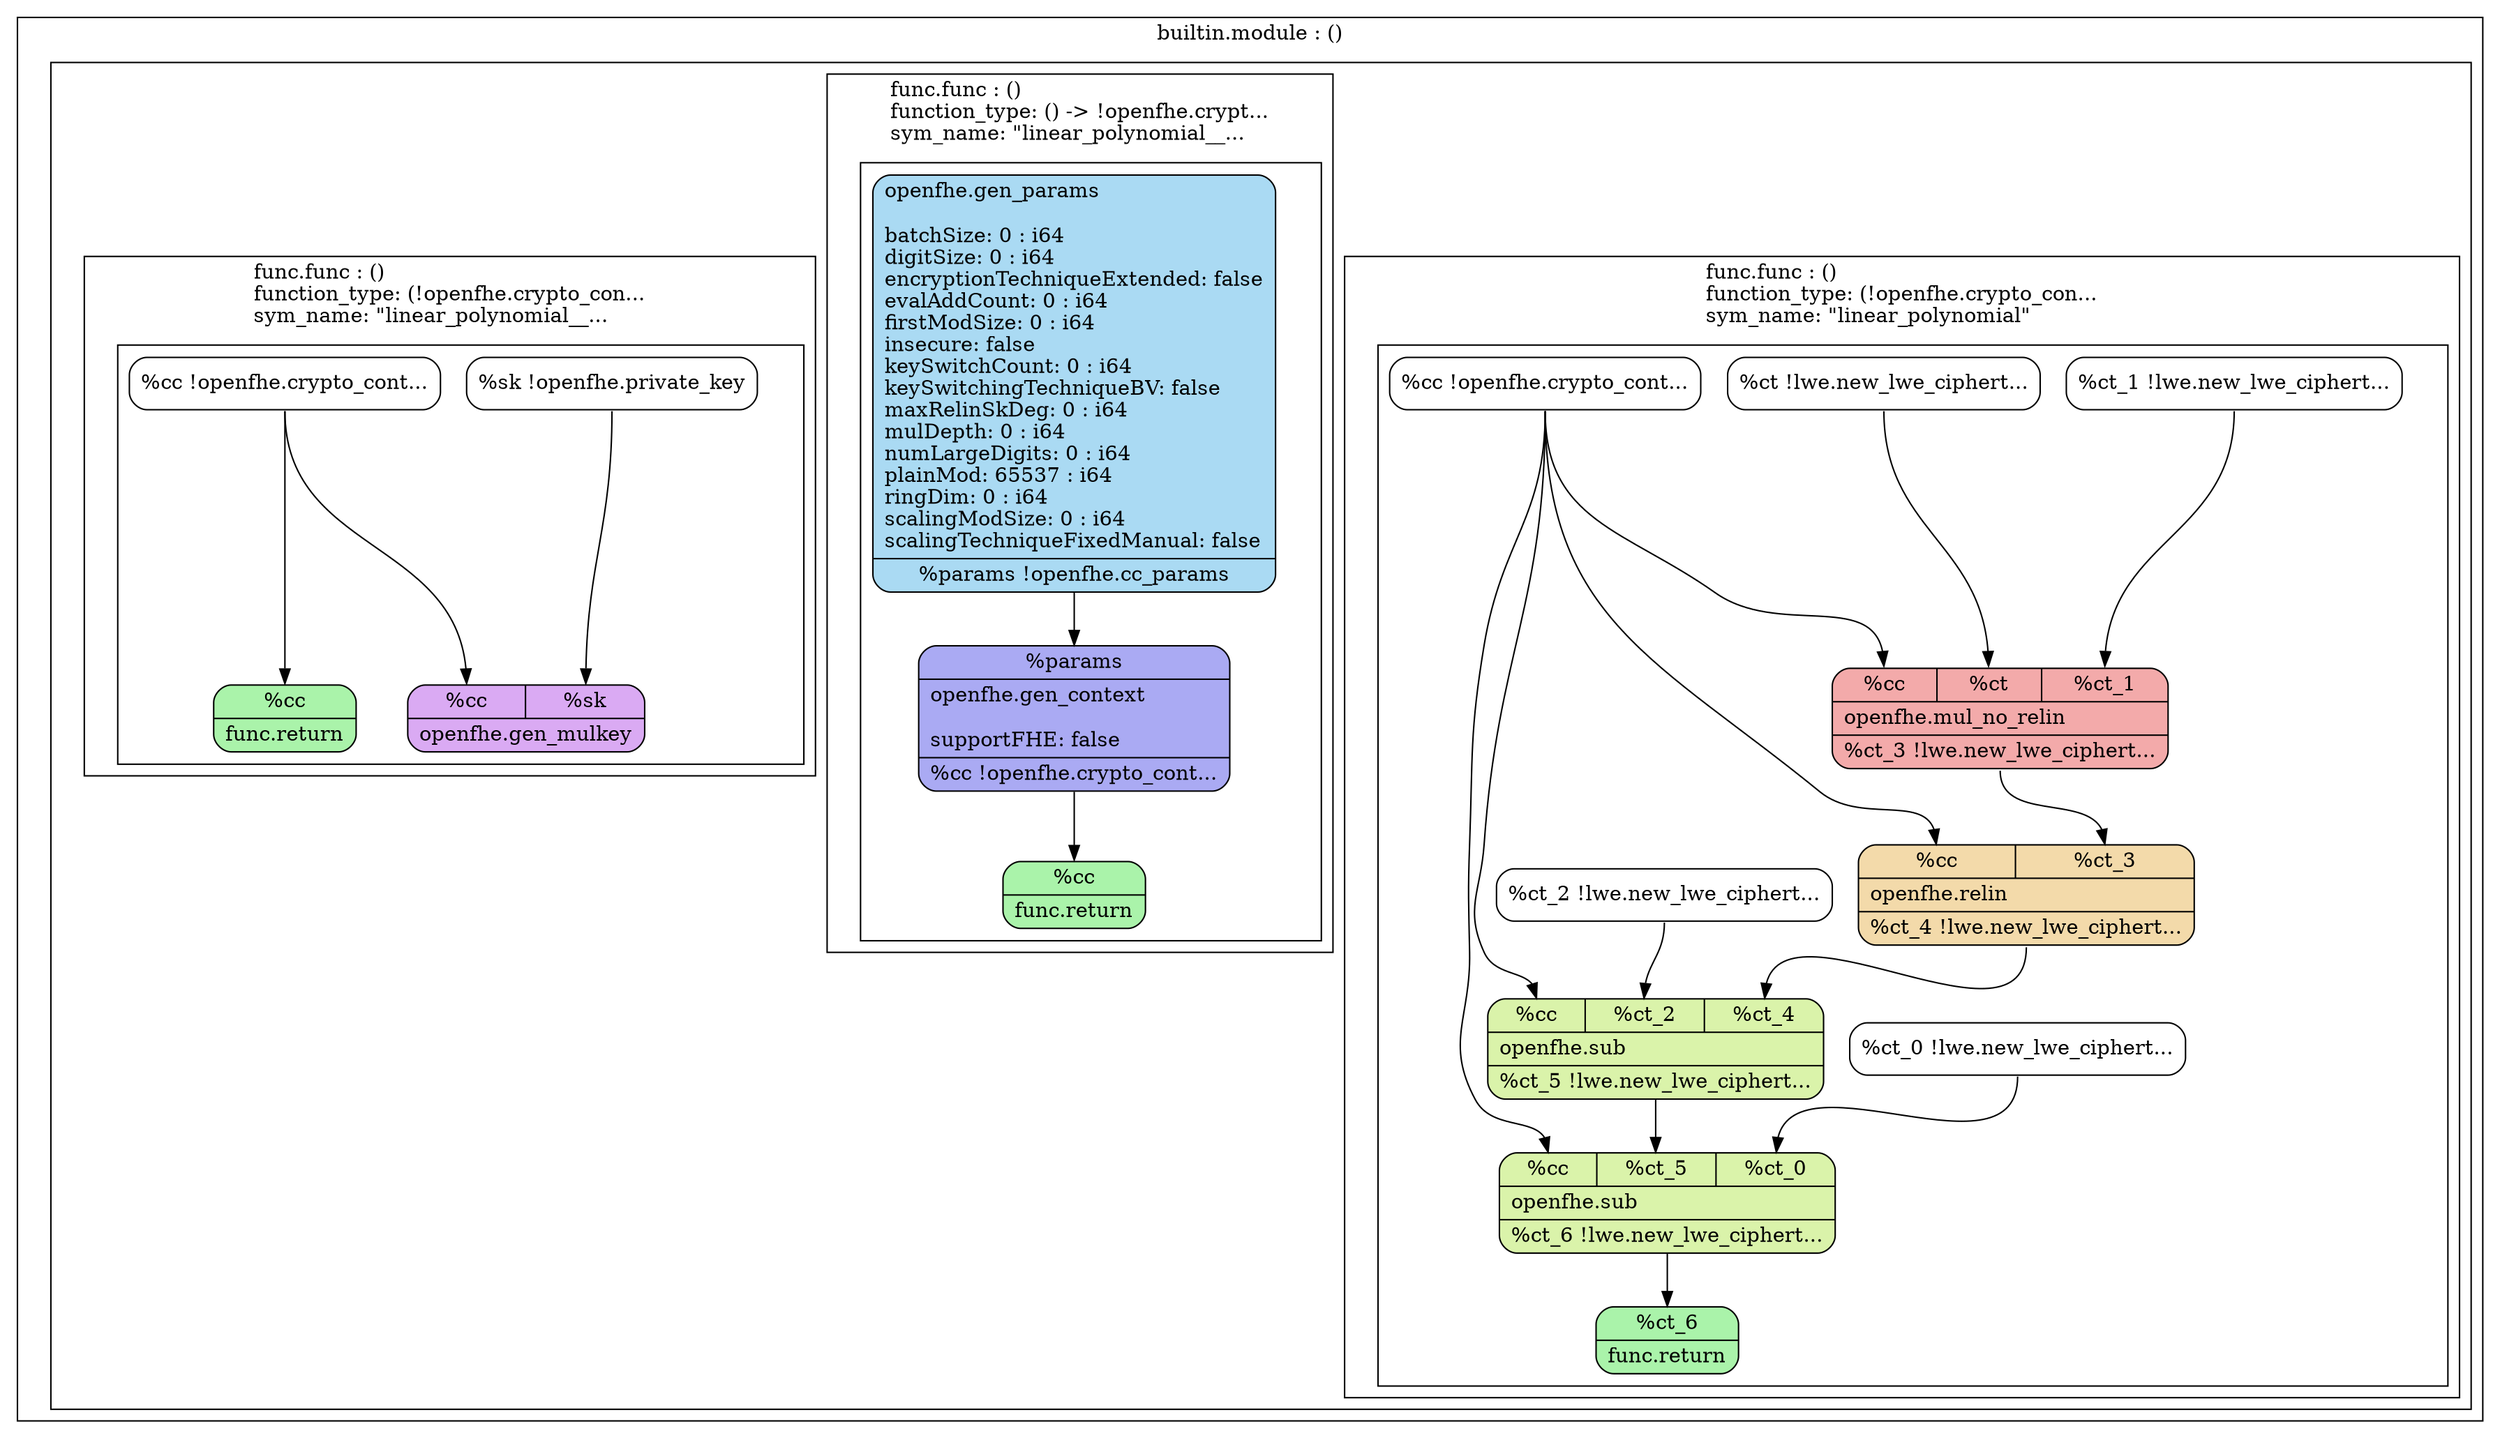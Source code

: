 digraph G {
  compound = true;
  subgraph cluster_1 {
    v2 [label = " ", shape = plain];
    label = "builtin.module : ()\l";
    subgraph cluster_3 {
      v4 [label = " ", shape = plain];
      label = "";
      subgraph cluster_5 {
        v6 [label = " ", shape = plain];
        label = "func.func : ()\lfunction_type: (!openfhe.crypto_con...\lsym_name: \"linear_polynomial\"\l";
        subgraph cluster_7 {
          v8 [label = " ", shape = plain];
          label = "";
          v9 [label = "<res_cc> %cc !openfhe.crypto_cont...", shape = Mrecord];
          v10 [label = "<res_ct> %ct !lwe.new_lwe_ciphert...", shape = Mrecord];
          v11 [label = "<res_ct_0> %ct_0 !lwe.new_lwe_ciphert...", shape = Mrecord];
          v12 [label = "<res_ct_1> %ct_1 !lwe.new_lwe_ciphert...", shape = Mrecord];
          v13 [label = "<res_ct_2> %ct_2 !lwe.new_lwe_ciphert...", shape = Mrecord];
          v14 [fillcolor = "0.000000 0.3 0.95", label = "{{<arg_cc> %cc|<arg_ct> %ct|<arg_ct_1> %ct_1}|openfhe.mul_no_relin\l|{<res_ct_3> %ct_3 !lwe.new_lwe_ciphert...}}", shape = Mrecord, style = filled];
          v15 [fillcolor = "0.111111 0.3 0.95", label = "{{<arg_cc> %cc|<arg_ct_3> %ct_3}|openfhe.relin\l|{<res_ct_4> %ct_4 !lwe.new_lwe_ciphert...}}", shape = Mrecord, style = filled];
          v16 [fillcolor = "0.222222 0.3 0.95", label = "{{<arg_cc> %cc|<arg_ct_2> %ct_2|<arg_ct_4> %ct_4}|openfhe.sub\l|{<res_ct_5> %ct_5 !lwe.new_lwe_ciphert...}}", shape = Mrecord, style = filled];
          v17 [fillcolor = "0.222222 0.3 0.95", label = "{{<arg_cc> %cc|<arg_ct_5> %ct_5|<arg_ct_0> %ct_0}|openfhe.sub\l|{<res_ct_6> %ct_6 !lwe.new_lwe_ciphert...}}", shape = Mrecord, style = filled];
          v18 [fillcolor = "0.333333 0.3 0.95", label = "{{<arg_ct_6> %ct_6}|func.return\l}", shape = Mrecord, style = filled];
        }
      }
      subgraph cluster_19 {
        v20 [label = " ", shape = plain];
        label = "func.func : ()\lfunction_type: () -\> !openfhe.crypt...\lsym_name: \"linear_polynomial__...\l";
        subgraph cluster_21 {
          v22 [label = " ", shape = plain];
          label = "";
          v23 [fillcolor = "0.555556 0.3 0.95", label = "{openfhe.gen_params\l\lbatchSize: 0 : i64\ldigitSize: 0 : i64\lencryptionTechniqueExtended: false\levalAddCount: 0 : i64\lfirstModSize: 0 : i64\linsecure: false\lkeySwitchCount: 0 : i64\lkeySwitchingTechniqueBV: false\lmaxRelinSkDeg: 0 : i64\lmulDepth: 0 : i64\lnumLargeDigits: 0 : i64\lplainMod: 65537 : i64\lringDim: 0 : i64\lscalingModSize: 0 : i64\lscalingTechniqueFixedManual: false\l|{<res_params> %params !openfhe.cc_params}}", shape = Mrecord, style = filled];
          v24 [fillcolor = "0.666667 0.3 0.95", label = "{{<arg_params> %params}|openfhe.gen_context\l\lsupportFHE: false\l|{<res_cc> %cc !openfhe.crypto_cont...}}", shape = Mrecord, style = filled];
          v25 [fillcolor = "0.333333 0.3 0.95", label = "{{<arg_cc> %cc}|func.return\l}", shape = Mrecord, style = filled];
        }
      }
      subgraph cluster_26 {
        v27 [label = " ", shape = plain];
        label = "func.func : ()\lfunction_type: (!openfhe.crypto_con...\lsym_name: \"linear_polynomial__...\l";
        subgraph cluster_28 {
          v29 [label = " ", shape = plain];
          label = "";
          v30 [label = "<res_cc> %cc !openfhe.crypto_cont...", shape = Mrecord];
          v31 [label = "<res_sk> %sk !openfhe.private_key", shape = Mrecord];
          v32 [fillcolor = "0.777778 0.3 0.95", label = "{{<arg_cc> %cc|<arg_sk> %sk}|openfhe.gen_mulkey\l}", shape = Mrecord, style = filled];
          v33 [fillcolor = "0.333333 0.3 0.95", label = "{{<arg_cc> %cc}|func.return\l}", shape = Mrecord, style = filled];
        }
      }
    }
  }
  v9:res_cc:s -> v14:arg_cc:n[style = solid];
  v10:res_ct:s -> v14:arg_ct:n[style = solid];
  v12:res_ct_1:s -> v14:arg_ct_1:n[style = solid];
  v9:res_cc:s -> v15:arg_cc:n[style = solid];
  v14:res_ct_3:s -> v15:arg_ct_3:n[style = solid];
  v9:res_cc:s -> v16:arg_cc:n[style = solid];
  v13:res_ct_2:s -> v16:arg_ct_2:n[style = solid];
  v15:res_ct_4:s -> v16:arg_ct_4:n[style = solid];
  v9:res_cc:s -> v17:arg_cc:n[style = solid];
  v16:res_ct_5:s -> v17:arg_ct_5:n[style = solid];
  v11:res_ct_0:s -> v17:arg_ct_0:n[style = solid];
  v17:res_ct_6:s -> v18:arg_ct_6:n[style = solid];
  v23:res_params:s -> v24:arg_params:n[style = solid];
  v24:res_cc:s -> v25:arg_cc:n[style = solid];
  v30:res_cc:s -> v32:arg_cc:n[style = solid];
  v31:res_sk:s -> v32:arg_sk:n[style = solid];
  v30:res_cc:s -> v33:arg_cc:n[style = solid];
}


